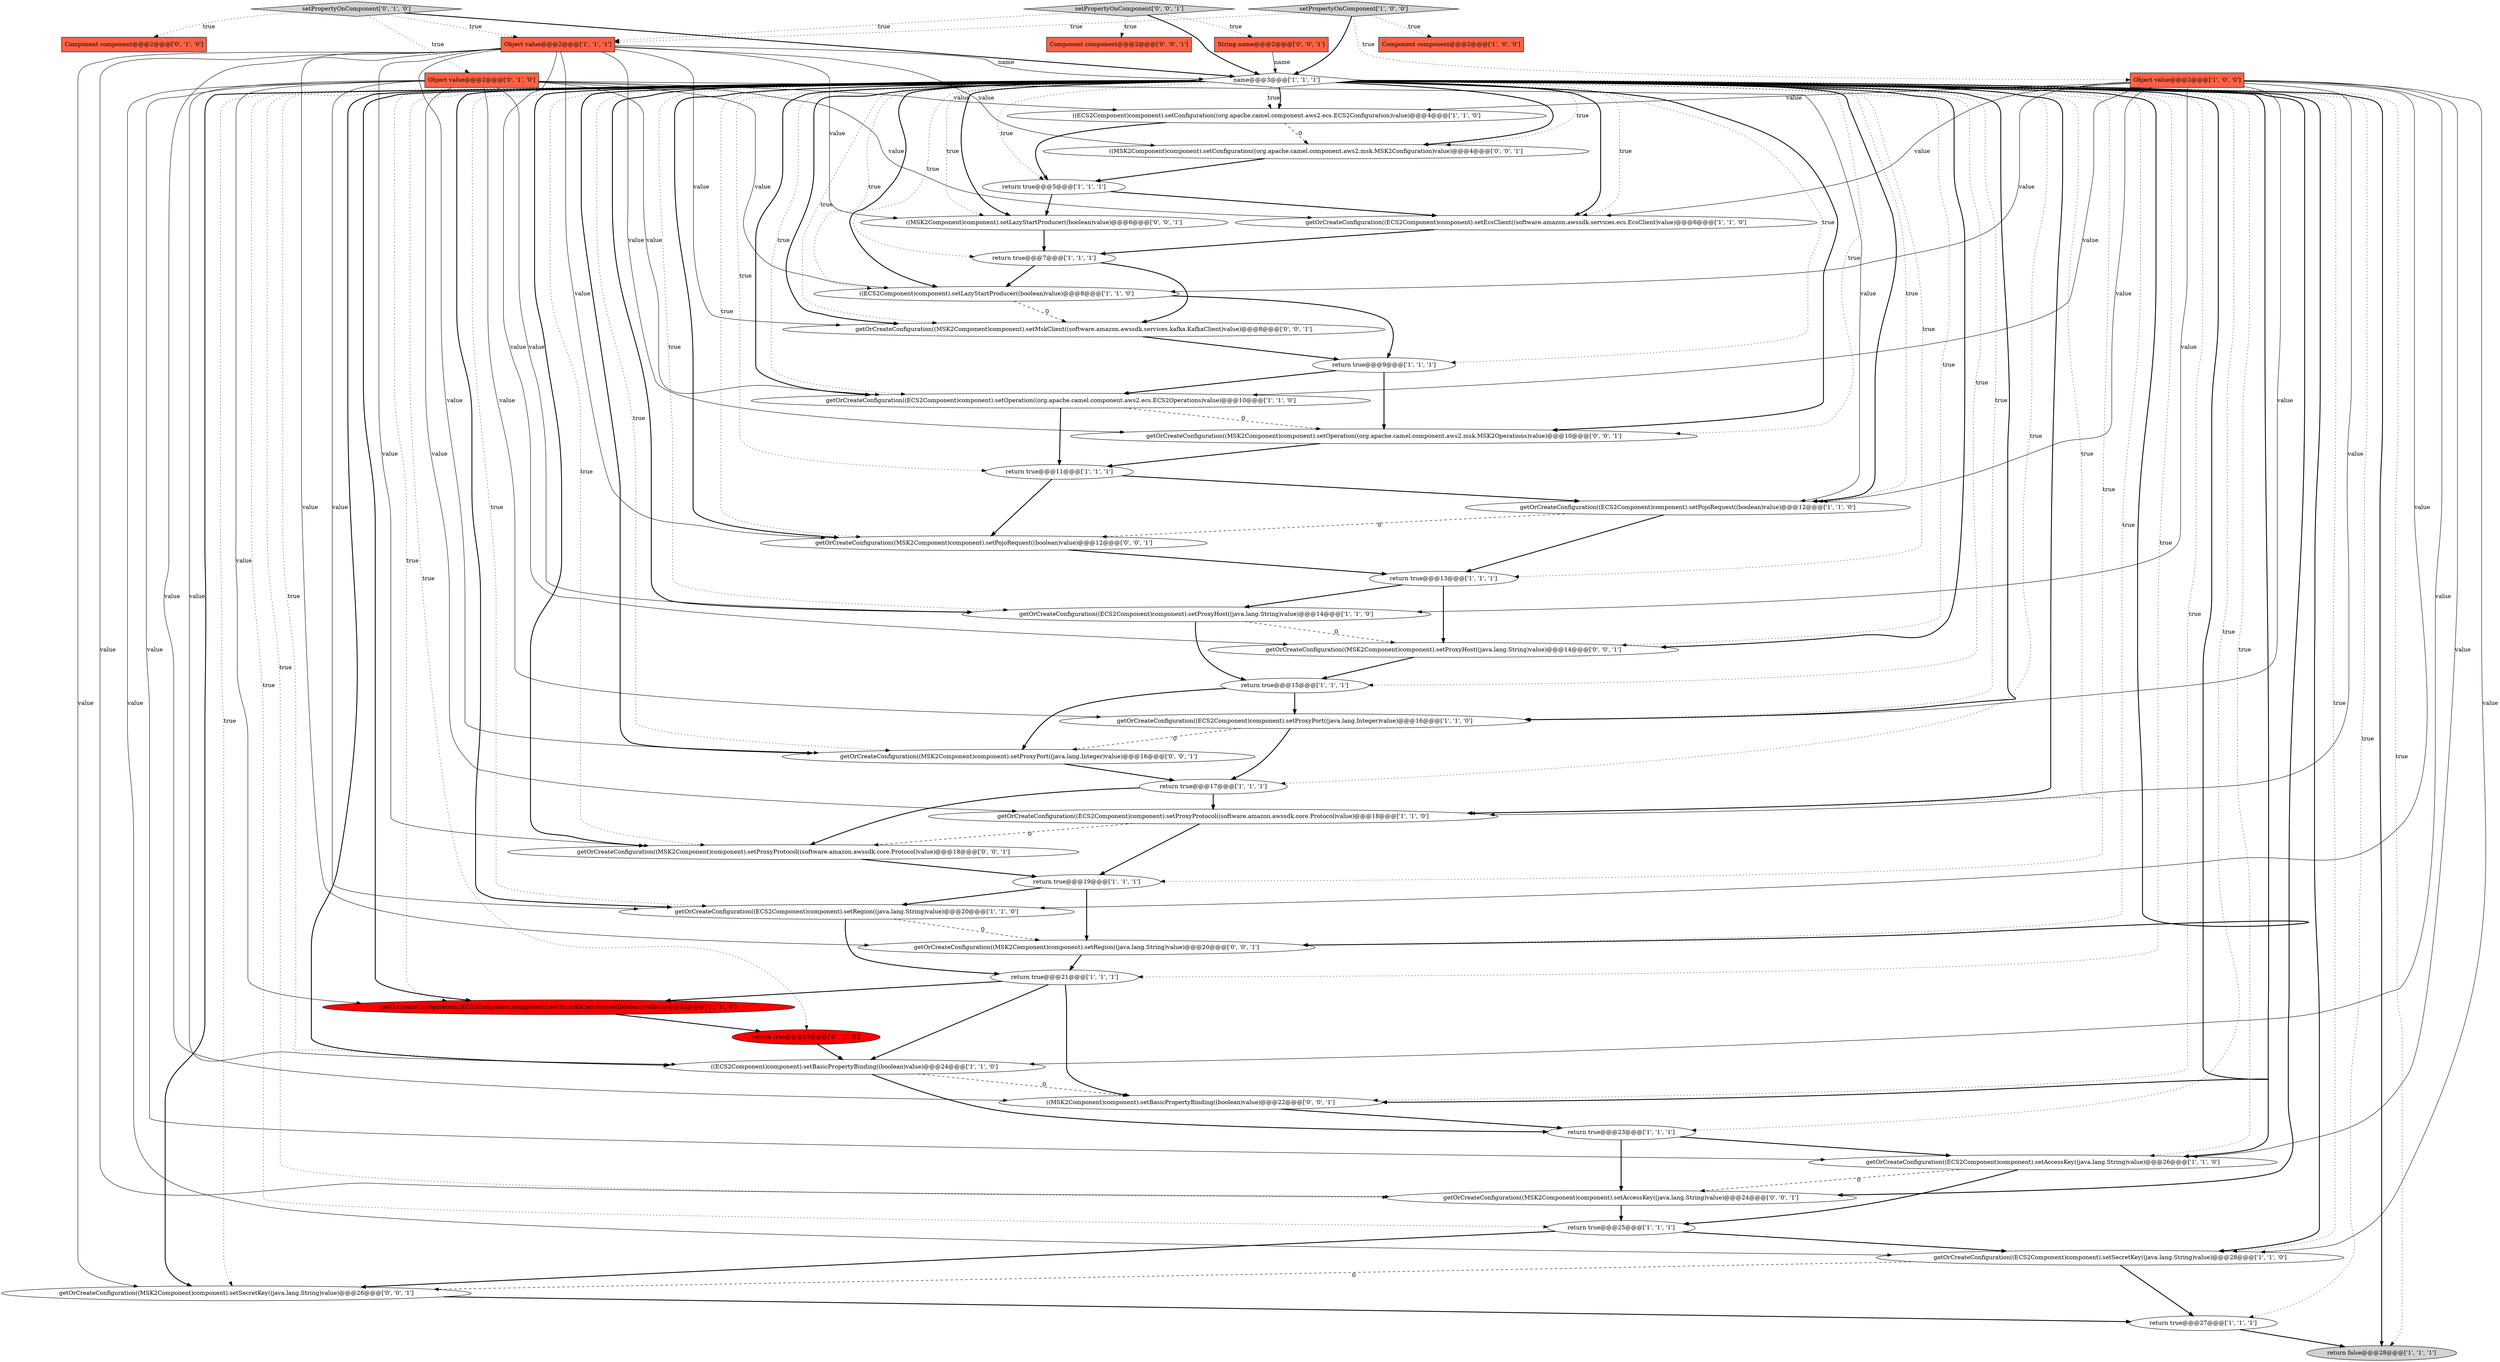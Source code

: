 digraph {
8 [style = filled, label = "return true@@@7@@@['1', '1', '1']", fillcolor = white, shape = ellipse image = "AAA0AAABBB1BBB"];
4 [style = filled, label = "return true@@@17@@@['1', '1', '1']", fillcolor = white, shape = ellipse image = "AAA0AAABBB1BBB"];
3 [style = filled, label = "getOrCreateConfiguration((ECS2Component)component).setProxyHost((java.lang.String)value)@@@14@@@['1', '1', '0']", fillcolor = white, shape = ellipse image = "AAA0AAABBB1BBB"];
1 [style = filled, label = "return true@@@23@@@['1', '1', '1']", fillcolor = white, shape = ellipse image = "AAA0AAABBB1BBB"];
10 [style = filled, label = "Component component@@@2@@@['1', '0', '0']", fillcolor = tomato, shape = box image = "AAA0AAABBB1BBB"];
11 [style = filled, label = "return true@@@21@@@['1', '1', '1']", fillcolor = white, shape = ellipse image = "AAA0AAABBB1BBB"];
32 [style = filled, label = "setPropertyOnComponent['0', '1', '0']", fillcolor = lightgray, shape = diamond image = "AAA0AAABBB2BBB"];
17 [style = filled, label = "getOrCreateConfiguration((ECS2Component)component).setProxyPort((java.lang.Integer)value)@@@16@@@['1', '1', '0']", fillcolor = white, shape = ellipse image = "AAA0AAABBB1BBB"];
26 [style = filled, label = "((ECS2Component)component).setBasicPropertyBinding((boolean)value)@@@24@@@['1', '1', '0']", fillcolor = white, shape = ellipse image = "AAA0AAABBB1BBB"];
38 [style = filled, label = "getOrCreateConfiguration((MSK2Component)component).setSecretKey((java.lang.String)value)@@@26@@@['0', '0', '1']", fillcolor = white, shape = ellipse image = "AAA0AAABBB3BBB"];
19 [style = filled, label = "return true@@@15@@@['1', '1', '1']", fillcolor = white, shape = ellipse image = "AAA0AAABBB1BBB"];
15 [style = filled, label = "getOrCreateConfiguration((ECS2Component)component).setSecretKey((java.lang.String)value)@@@28@@@['1', '1', '0']", fillcolor = white, shape = ellipse image = "AAA0AAABBB1BBB"];
31 [style = filled, label = "Object value@@@2@@@['0', '1', '0']", fillcolor = tomato, shape = box image = "AAA0AAABBB2BBB"];
0 [style = filled, label = "getOrCreateConfiguration((ECS2Component)component).setOperation((org.apache.camel.component.aws2.ecs.ECS2Operations)value)@@@10@@@['1', '1', '0']", fillcolor = white, shape = ellipse image = "AAA0AAABBB1BBB"];
29 [style = filled, label = "return true@@@11@@@['1', '1', '1']", fillcolor = white, shape = ellipse image = "AAA0AAABBB1BBB"];
22 [style = filled, label = "return true@@@9@@@['1', '1', '1']", fillcolor = white, shape = ellipse image = "AAA0AAABBB1BBB"];
40 [style = filled, label = "getOrCreateConfiguration((MSK2Component)component).setProxyHost((java.lang.String)value)@@@14@@@['0', '0', '1']", fillcolor = white, shape = ellipse image = "AAA0AAABBB3BBB"];
47 [style = filled, label = "getOrCreateConfiguration((MSK2Component)component).setRegion((java.lang.String)value)@@@20@@@['0', '0', '1']", fillcolor = white, shape = ellipse image = "AAA0AAABBB3BBB"];
35 [style = filled, label = "((MSK2Component)component).setLazyStartProducer((boolean)value)@@@6@@@['0', '0', '1']", fillcolor = white, shape = ellipse image = "AAA0AAABBB3BBB"];
18 [style = filled, label = "((ECS2Component)component).setLazyStartProducer((boolean)value)@@@8@@@['1', '1', '0']", fillcolor = white, shape = ellipse image = "AAA0AAABBB1BBB"];
27 [style = filled, label = "((ECS2Component)component).setConfiguration((org.apache.camel.component.aws2.ecs.ECS2Configuration)value)@@@4@@@['1', '1', '0']", fillcolor = white, shape = ellipse image = "AAA0AAABBB1BBB"];
28 [style = filled, label = "getOrCreateConfiguration((ECS2Component)component).setProxyProtocol((software.amazon.awssdk.core.Protocol)value)@@@18@@@['1', '1', '0']", fillcolor = white, shape = ellipse image = "AAA0AAABBB1BBB"];
34 [style = filled, label = "getOrCreateConfiguration((ECS2Component)component).setTrustAllCertificates((boolean)value)@@@22@@@['0', '1', '0']", fillcolor = red, shape = ellipse image = "AAA1AAABBB2BBB"];
46 [style = filled, label = "getOrCreateConfiguration((MSK2Component)component).setPojoRequest((boolean)value)@@@12@@@['0', '0', '1']", fillcolor = white, shape = ellipse image = "AAA0AAABBB3BBB"];
12 [style = filled, label = "return false@@@28@@@['1', '1', '1']", fillcolor = lightgray, shape = ellipse image = "AAA0AAABBB1BBB"];
2 [style = filled, label = "return true@@@5@@@['1', '1', '1']", fillcolor = white, shape = ellipse image = "AAA0AAABBB1BBB"];
36 [style = filled, label = "getOrCreateConfiguration((MSK2Component)component).setMskClient((software.amazon.awssdk.services.kafka.KafkaClient)value)@@@8@@@['0', '0', '1']", fillcolor = white, shape = ellipse image = "AAA0AAABBB3BBB"];
43 [style = filled, label = "String name@@@2@@@['0', '0', '1']", fillcolor = tomato, shape = box image = "AAA0AAABBB3BBB"];
5 [style = filled, label = "return true@@@27@@@['1', '1', '1']", fillcolor = white, shape = ellipse image = "AAA0AAABBB1BBB"];
20 [style = filled, label = "name@@@3@@@['1', '1', '1']", fillcolor = white, shape = diamond image = "AAA0AAABBB1BBB"];
39 [style = filled, label = "Component component@@@2@@@['0', '0', '1']", fillcolor = tomato, shape = box image = "AAA0AAABBB3BBB"];
25 [style = filled, label = "getOrCreateConfiguration((ECS2Component)component).setRegion((java.lang.String)value)@@@20@@@['1', '1', '0']", fillcolor = white, shape = ellipse image = "AAA0AAABBB1BBB"];
37 [style = filled, label = "getOrCreateConfiguration((MSK2Component)component).setProxyProtocol((software.amazon.awssdk.core.Protocol)value)@@@18@@@['0', '0', '1']", fillcolor = white, shape = ellipse image = "AAA0AAABBB3BBB"];
41 [style = filled, label = "getOrCreateConfiguration((MSK2Component)component).setOperation((org.apache.camel.component.aws2.msk.MSK2Operations)value)@@@10@@@['0', '0', '1']", fillcolor = white, shape = ellipse image = "AAA0AAABBB3BBB"];
42 [style = filled, label = "setPropertyOnComponent['0', '0', '1']", fillcolor = lightgray, shape = diamond image = "AAA0AAABBB3BBB"];
49 [style = filled, label = "getOrCreateConfiguration((MSK2Component)component).setAccessKey((java.lang.String)value)@@@24@@@['0', '0', '1']", fillcolor = white, shape = ellipse image = "AAA0AAABBB3BBB"];
33 [style = filled, label = "Component component@@@2@@@['0', '1', '0']", fillcolor = tomato, shape = box image = "AAA0AAABBB2BBB"];
7 [style = filled, label = "getOrCreateConfiguration((ECS2Component)component).setPojoRequest((boolean)value)@@@12@@@['1', '1', '0']", fillcolor = white, shape = ellipse image = "AAA0AAABBB1BBB"];
48 [style = filled, label = "((MSK2Component)component).setConfiguration((org.apache.camel.component.aws2.msk.MSK2Configuration)value)@@@4@@@['0', '0', '1']", fillcolor = white, shape = ellipse image = "AAA0AAABBB3BBB"];
45 [style = filled, label = "getOrCreateConfiguration((MSK2Component)component).setProxyPort((java.lang.Integer)value)@@@16@@@['0', '0', '1']", fillcolor = white, shape = ellipse image = "AAA0AAABBB3BBB"];
9 [style = filled, label = "return true@@@13@@@['1', '1', '1']", fillcolor = white, shape = ellipse image = "AAA0AAABBB1BBB"];
14 [style = filled, label = "setPropertyOnComponent['1', '0', '0']", fillcolor = lightgray, shape = diamond image = "AAA0AAABBB1BBB"];
23 [style = filled, label = "Object value@@@2@@@['1', '1', '1']", fillcolor = tomato, shape = box image = "AAA0AAABBB1BBB"];
16 [style = filled, label = "getOrCreateConfiguration((ECS2Component)component).setAccessKey((java.lang.String)value)@@@26@@@['1', '1', '0']", fillcolor = white, shape = ellipse image = "AAA0AAABBB1BBB"];
13 [style = filled, label = "Object value@@@2@@@['1', '0', '0']", fillcolor = tomato, shape = box image = "AAA0AAABBB1BBB"];
6 [style = filled, label = "return true@@@19@@@['1', '1', '1']", fillcolor = white, shape = ellipse image = "AAA0AAABBB1BBB"];
30 [style = filled, label = "return true@@@23@@@['0', '1', '0']", fillcolor = red, shape = ellipse image = "AAA1AAABBB2BBB"];
44 [style = filled, label = "((MSK2Component)component).setBasicPropertyBinding((boolean)value)@@@22@@@['0', '0', '1']", fillcolor = white, shape = ellipse image = "AAA0AAABBB3BBB"];
21 [style = filled, label = "return true@@@25@@@['1', '1', '1']", fillcolor = white, shape = ellipse image = "AAA0AAABBB1BBB"];
24 [style = filled, label = "getOrCreateConfiguration((ECS2Component)component).setEcsClient((software.amazon.awssdk.services.ecs.EcsClient)value)@@@6@@@['1', '1', '0']", fillcolor = white, shape = ellipse image = "AAA0AAABBB1BBB"];
2->35 [style = bold, label=""];
13->15 [style = solid, label="value"];
28->6 [style = bold, label=""];
31->15 [style = solid, label="value"];
3->40 [style = dashed, label="0"];
20->11 [style = dotted, label="true"];
20->26 [style = bold, label=""];
23->36 [style = solid, label="value"];
21->15 [style = bold, label=""];
20->0 [style = dotted, label="true"];
20->0 [style = bold, label=""];
23->48 [style = solid, label="value"];
20->27 [style = dotted, label="true"];
20->36 [style = dotted, label="true"];
20->41 [style = dotted, label="true"];
20->40 [style = dotted, label="true"];
47->11 [style = bold, label=""];
13->24 [style = solid, label="value"];
21->38 [style = bold, label=""];
20->27 [style = bold, label=""];
15->38 [style = dashed, label="0"];
7->9 [style = bold, label=""];
8->36 [style = bold, label=""];
18->22 [style = bold, label=""];
20->16 [style = bold, label=""];
22->0 [style = bold, label=""];
23->35 [style = solid, label="value"];
3->19 [style = bold, label=""];
20->30 [style = dotted, label="true"];
20->48 [style = bold, label=""];
29->46 [style = bold, label=""];
23->20 [style = solid, label="name"];
43->20 [style = solid, label="name"];
20->49 [style = dotted, label="true"];
20->37 [style = bold, label=""];
35->8 [style = bold, label=""];
20->18 [style = dotted, label="true"];
42->23 [style = dotted, label="true"];
44->1 [style = bold, label=""];
2->24 [style = bold, label=""];
13->28 [style = solid, label="value"];
20->15 [style = bold, label=""];
20->34 [style = dotted, label="true"];
32->20 [style = bold, label=""];
31->7 [style = solid, label="value"];
31->34 [style = solid, label="value"];
27->2 [style = bold, label=""];
20->15 [style = dotted, label="true"];
20->45 [style = bold, label=""];
14->20 [style = bold, label=""];
23->40 [style = solid, label="value"];
9->40 [style = bold, label=""];
23->45 [style = solid, label="value"];
13->3 [style = solid, label="value"];
23->49 [style = solid, label="value"];
48->2 [style = bold, label=""];
20->24 [style = dotted, label="true"];
31->17 [style = solid, label="value"];
8->18 [style = bold, label=""];
20->34 [style = bold, label=""];
11->44 [style = bold, label=""];
23->41 [style = solid, label="value"];
20->26 [style = dotted, label="true"];
26->1 [style = bold, label=""];
30->26 [style = bold, label=""];
22->41 [style = bold, label=""];
0->29 [style = bold, label=""];
1->49 [style = bold, label=""];
20->3 [style = bold, label=""];
31->25 [style = solid, label="value"];
20->38 [style = bold, label=""];
17->45 [style = dashed, label="0"];
20->47 [style = dotted, label="true"];
13->16 [style = solid, label="value"];
20->25 [style = bold, label=""];
26->44 [style = dashed, label="0"];
20->5 [style = dotted, label="true"];
20->18 [style = bold, label=""];
13->18 [style = solid, label="value"];
20->41 [style = bold, label=""];
0->41 [style = dashed, label="0"];
13->7 [style = solid, label="value"];
42->43 [style = dotted, label="true"];
1->16 [style = bold, label=""];
31->24 [style = solid, label="value"];
31->27 [style = solid, label="value"];
20->3 [style = dotted, label="true"];
20->48 [style = dotted, label="true"];
20->22 [style = dotted, label="true"];
24->8 [style = bold, label=""];
31->16 [style = solid, label="value"];
20->7 [style = bold, label=""];
6->47 [style = bold, label=""];
32->31 [style = dotted, label="true"];
20->6 [style = dotted, label="true"];
31->26 [style = solid, label="value"];
11->26 [style = bold, label=""];
20->38 [style = dotted, label="true"];
42->39 [style = dotted, label="true"];
38->5 [style = bold, label=""];
20->35 [style = dotted, label="true"];
20->25 [style = dotted, label="true"];
46->9 [style = bold, label=""];
13->25 [style = solid, label="value"];
20->9 [style = dotted, label="true"];
31->18 [style = solid, label="value"];
20->17 [style = dotted, label="true"];
6->25 [style = bold, label=""];
31->28 [style = solid, label="value"];
40->19 [style = bold, label=""];
14->23 [style = dotted, label="true"];
13->17 [style = solid, label="value"];
25->47 [style = dashed, label="0"];
19->17 [style = bold, label=""];
20->7 [style = dotted, label="true"];
13->27 [style = solid, label="value"];
32->33 [style = dotted, label="true"];
19->45 [style = bold, label=""];
20->37 [style = dotted, label="true"];
23->44 [style = solid, label="value"];
20->46 [style = dotted, label="true"];
20->44 [style = dotted, label="true"];
20->1 [style = dotted, label="true"];
7->46 [style = dashed, label="0"];
20->4 [style = dotted, label="true"];
18->36 [style = dashed, label="0"];
9->3 [style = bold, label=""];
20->49 [style = bold, label=""];
20->19 [style = dotted, label="true"];
27->48 [style = dashed, label="0"];
31->0 [style = solid, label="value"];
17->4 [style = bold, label=""];
20->36 [style = bold, label=""];
23->46 [style = solid, label="value"];
20->17 [style = bold, label=""];
28->37 [style = dashed, label="0"];
32->23 [style = dotted, label="true"];
20->8 [style = dotted, label="true"];
41->29 [style = bold, label=""];
20->28 [style = bold, label=""];
20->46 [style = bold, label=""];
42->20 [style = bold, label=""];
20->21 [style = dotted, label="true"];
37->6 [style = bold, label=""];
20->45 [style = dotted, label="true"];
34->30 [style = bold, label=""];
20->47 [style = bold, label=""];
23->37 [style = solid, label="value"];
14->10 [style = dotted, label="true"];
14->13 [style = dotted, label="true"];
4->28 [style = bold, label=""];
15->5 [style = bold, label=""];
20->44 [style = bold, label=""];
45->4 [style = bold, label=""];
49->21 [style = bold, label=""];
20->40 [style = bold, label=""];
11->34 [style = bold, label=""];
4->37 [style = bold, label=""];
5->12 [style = bold, label=""];
20->29 [style = dotted, label="true"];
20->28 [style = dotted, label="true"];
25->11 [style = bold, label=""];
23->38 [style = solid, label="value"];
16->21 [style = bold, label=""];
20->12 [style = bold, label=""];
16->49 [style = dashed, label="0"];
29->7 [style = bold, label=""];
20->2 [style = dotted, label="true"];
23->47 [style = solid, label="value"];
20->12 [style = dotted, label="true"];
20->35 [style = bold, label=""];
20->24 [style = bold, label=""];
13->26 [style = solid, label="value"];
20->16 [style = dotted, label="true"];
31->3 [style = solid, label="value"];
13->0 [style = solid, label="value"];
36->22 [style = bold, label=""];
}

